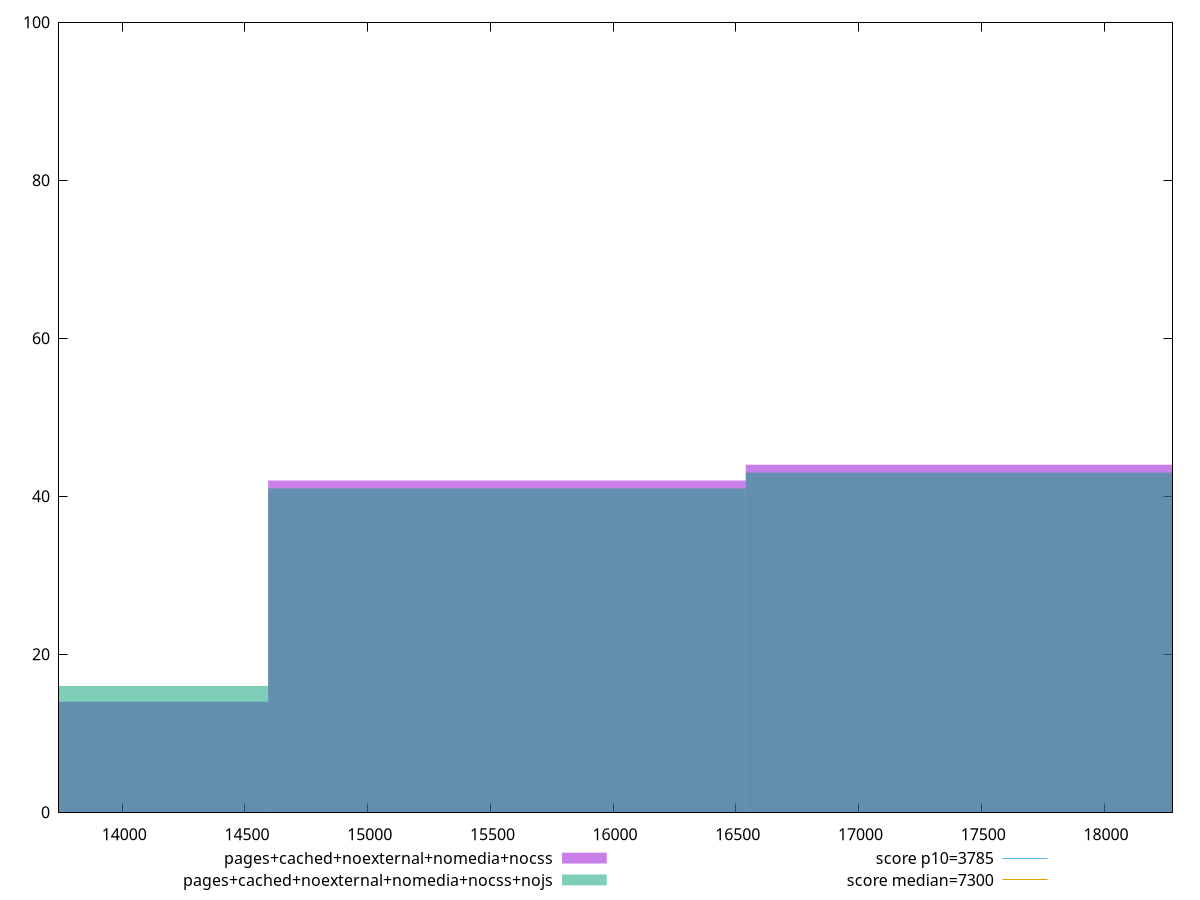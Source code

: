 reset

$pagesCachedNoexternalNomediaNocss <<EOF
17513.334930191853 44
15567.408826837202 42
13621.482723482552 14
EOF

$pagesCachedNoexternalNomediaNocssNojs <<EOF
17513.334930191853 43
13621.482723482552 16
15567.408826837202 41
EOF

set key outside below
set boxwidth 1945.9261033546502
set xrange [13742.399000000003:18279.042500000003]
set yrange [0:100]
set trange [0:100]
set style fill transparent solid 0.5 noborder

set parametric
set terminal svg size 640, 500 enhanced background rgb 'white'
set output "reprap/interactive/comparison/histogram/4_vs_5.svg"

plot $pagesCachedNoexternalNomediaNocss title "pages+cached+noexternal+nomedia+nocss" with boxes, \
     $pagesCachedNoexternalNomediaNocssNojs title "pages+cached+noexternal+nomedia+nocss+nojs" with boxes, \
     3785,t title "score p10=3785", \
     7300,t title "score median=7300"

reset
